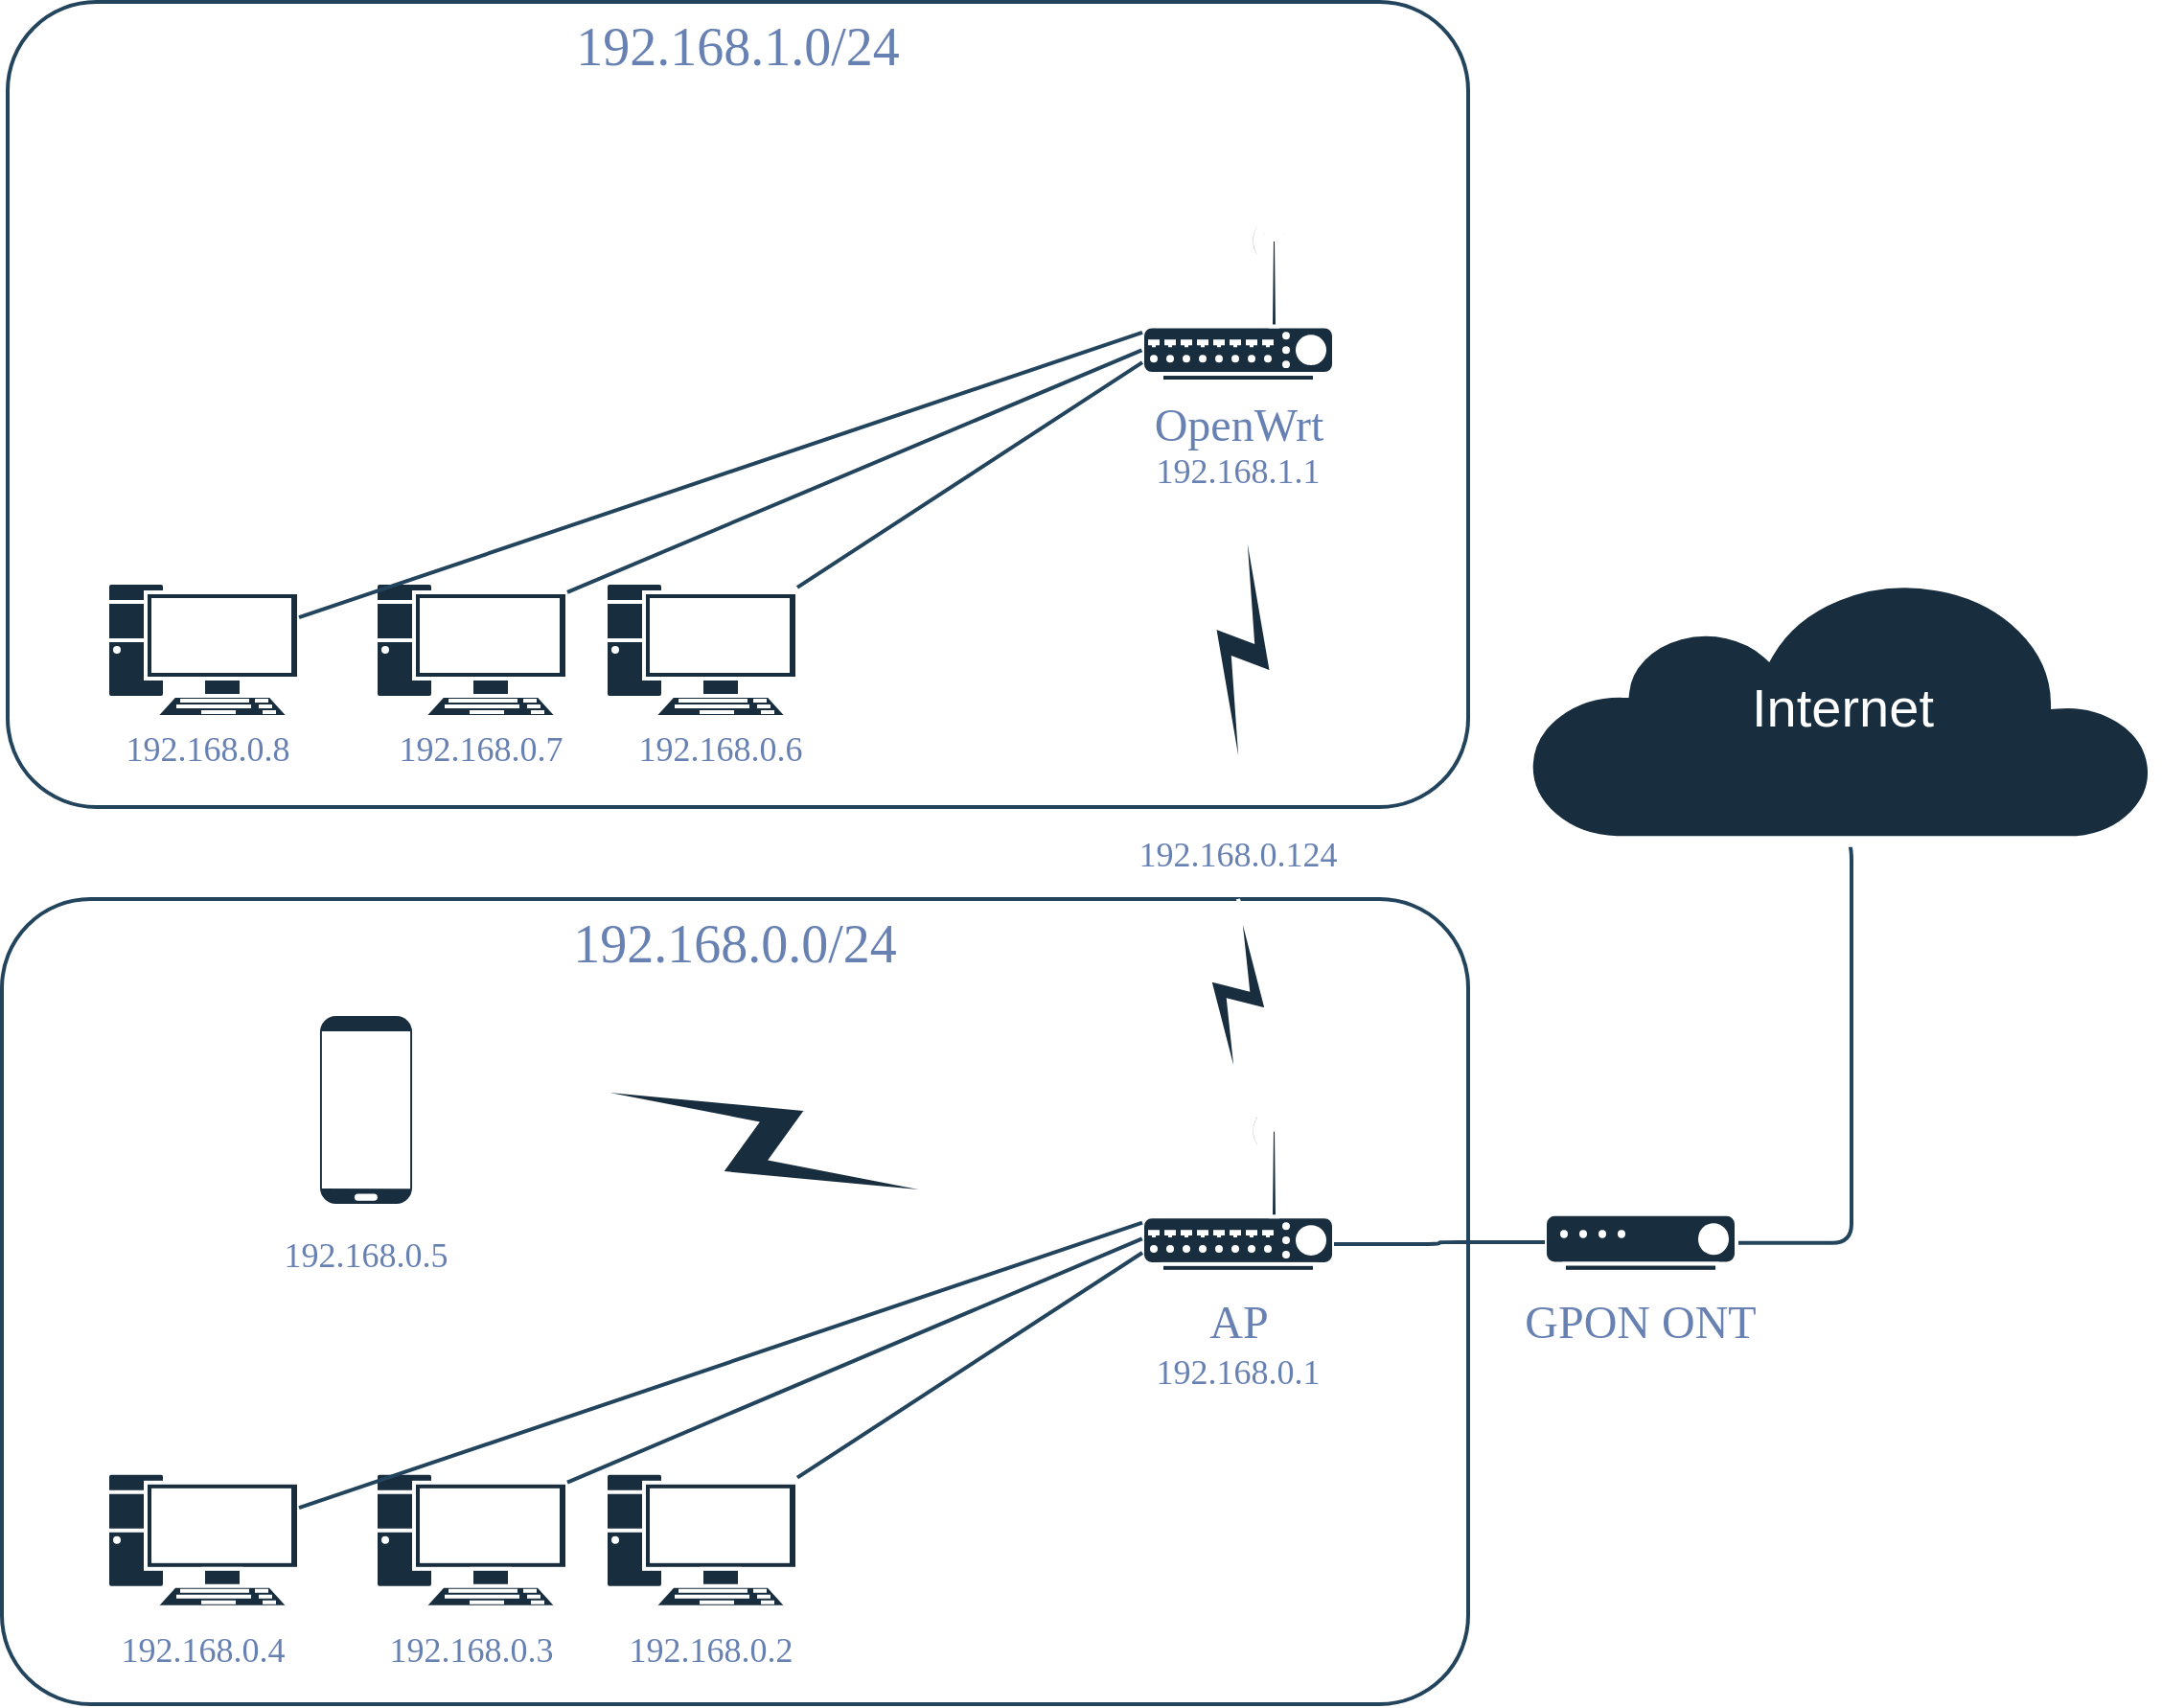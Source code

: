 <mxfile version="20.7.4" type="device"><diagram name="Page-1" id="bfe91b75-5d2c-26a0-9c1d-138518896778"><mxGraphModel dx="1938" dy="1034" grid="1" gridSize="10" guides="1" tooltips="1" connect="1" arrows="1" fold="1" page="1" pageScale="1" pageWidth="1100" pageHeight="850" background="none" math="0" shadow="0"><root><mxCell id="0"/><mxCell id="1" parent="0"/><mxCell id="7c3789c024ecab99-81" value="&lt;font color=&quot;#6881b3&quot;&gt;192.168.0.0/24&lt;/font&gt;" style="rounded=1;whiteSpace=wrap;html=1;shadow=0;comic=0;strokeColor=#23445D;strokeWidth=2;fillColor=none;fontFamily=Verdana;fontSize=28;fontColor=#FFFFFF;align=center;arcSize=11;verticalAlign=top;labelBackgroundColor=none;" parent="1" vertex="1"><mxGeometry x="75" y="930" width="765" height="420" as="geometry"/></mxCell><mxCell id="7c3789c024ecab99-79" value="&lt;font color=&quot;#6881b3&quot;&gt;192.168.1.0/24&lt;/font&gt;" style="rounded=1;whiteSpace=wrap;html=1;shadow=0;comic=0;strokeColor=#23445D;strokeWidth=2;fillColor=none;fontFamily=Verdana;fontSize=28;fontColor=#FFFFFF;align=center;arcSize=11;verticalAlign=top;labelBackgroundColor=none;" parent="1" vertex="1"><mxGeometry x="78" y="462" width="762" height="420" as="geometry"/></mxCell><mxCell id="7c3789c024ecab99-20" value="" style="fontColor=#FFFFFF;verticalAlign=top;verticalLabelPosition=bottom;labelPosition=center;align=center;html=1;fillColor=#182E3E;strokeColor=#FFFFFF;gradientDirection=north;strokeWidth=2;shape=mxgraph.networks.pc;rounded=1;shadow=0;comic=0;labelBackgroundColor=none;" parent="1" vertex="1"><mxGeometry x="130.0" y="765" width="100" height="70" as="geometry"/></mxCell><mxCell id="7c3789c024ecab99-21" value="" style="fontColor=#FFFFFF;verticalAlign=top;verticalLabelPosition=bottom;labelPosition=center;align=center;html=1;fillColor=#182E3E;strokeColor=#FFFFFF;gradientDirection=north;strokeWidth=2;shape=mxgraph.networks.pc;rounded=1;shadow=0;comic=0;labelBackgroundColor=none;" parent="1" vertex="1"><mxGeometry x="270.0" y="765" width="100" height="70" as="geometry"/></mxCell><mxCell id="7c3789c024ecab99-23" value="" style="fontColor=#FFFFFF;verticalAlign=top;verticalLabelPosition=bottom;labelPosition=center;align=center;html=1;fillColor=#182E3E;strokeColor=#FFFFFF;gradientDirection=north;strokeWidth=2;shape=mxgraph.networks.pc;rounded=1;shadow=0;comic=0;labelBackgroundColor=none;" parent="1" vertex="1"><mxGeometry x="390.0" y="765" width="100" height="70" as="geometry"/></mxCell><mxCell id="7c3789c024ecab99-30" value="" style="fontColor=#FFFFFF;verticalAlign=top;verticalLabelPosition=bottom;labelPosition=center;align=center;html=1;fillColor=#182E3E;strokeColor=#FFFFFF;gradientDirection=north;strokeWidth=2;shape=mxgraph.networks.wireless_hub;rounded=1;shadow=0;comic=0;labelBackgroundColor=none;" parent="1" vertex="1"><mxGeometry x="670.0" y="575" width="100" height="85" as="geometry"/></mxCell><mxCell id="7c3789c024ecab99-19" style="edgeStyle=none;html=1;labelBackgroundColor=none;endArrow=none;endFill=0;strokeWidth=2;fontFamily=Verdana;fontSize=15;fontColor=default;labelBorderColor=default;strokeColor=#23445D;rounded=1;" parent="1" source="7c3789c024ecab99-20" target="7c3789c024ecab99-30" edge="1"><mxGeometry relative="1" as="geometry"><mxPoint x="650.0" y="695" as="targetPoint"/></mxGeometry></mxCell><mxCell id="7c3789c024ecab99-22" style="edgeStyle=none;html=1;labelBackgroundColor=none;endArrow=none;endFill=0;strokeWidth=2;fontFamily=Verdana;fontSize=15;fontColor=default;labelBorderColor=default;strokeColor=#23445D;rounded=1;" parent="1" source="7c3789c024ecab99-23" target="7c3789c024ecab99-30" edge="1"><mxGeometry relative="1" as="geometry"/></mxCell><mxCell id="7c3789c024ecab99-34" value="" style="fontColor=#FFFFFF;verticalAlign=top;verticalLabelPosition=bottom;labelPosition=center;align=center;html=1;fillColor=#182E3E;strokeColor=#FFFFFF;gradientDirection=north;strokeWidth=2;shape=mxgraph.networks.pc;rounded=1;shadow=0;comic=0;labelBackgroundColor=none;" parent="1" vertex="1"><mxGeometry x="130.0" y="1229.412" width="100" height="70" as="geometry"/></mxCell><mxCell id="7c3789c024ecab99-35" value="" style="fontColor=#FFFFFF;verticalAlign=top;verticalLabelPosition=bottom;labelPosition=center;align=center;html=1;fillColor=#182E3E;strokeColor=#FFFFFF;gradientDirection=north;strokeWidth=2;shape=mxgraph.networks.pc;rounded=1;shadow=0;comic=0;labelBackgroundColor=none;" parent="1" vertex="1"><mxGeometry x="270.0" y="1229.412" width="100" height="70" as="geometry"/></mxCell><mxCell id="7c3789c024ecab99-37" value="" style="fontColor=#FFFFFF;verticalAlign=top;verticalLabelPosition=bottom;labelPosition=center;align=center;html=1;fillColor=#182E3E;strokeColor=#FFFFFF;gradientDirection=north;strokeWidth=2;shape=mxgraph.networks.pc;rounded=1;shadow=0;comic=0;labelBackgroundColor=none;" parent="1" vertex="1"><mxGeometry x="390.0" y="1229.412" width="100" height="70" as="geometry"/></mxCell><mxCell id="7c3789c024ecab99-51" style="edgeStyle=orthogonalEdgeStyle;html=1;labelBackgroundColor=none;endArrow=none;endFill=0;strokeWidth=2;fontFamily=Verdana;fontSize=15;fontColor=default;entryX=0.5;entryY=1;entryDx=0;entryDy=0;entryPerimeter=0;startArrow=none;labelBorderColor=#000000;shadow=0;backgroundOutline=0;strokeColor=#23445D;rounded=1;" parent="1" source="xczSXPua5Yef3PAiKRIS-36" target="7c3789c024ecab99-53" edge="1"><mxGeometry relative="1" as="geometry"><mxPoint x="1290" y="980" as="targetPoint"/><Array as="points"><mxPoint x="1040" y="1110"/><mxPoint x="1040" y="900"/></Array></mxGeometry></mxCell><mxCell id="7c3789c024ecab99-44" value="" style="fontColor=#FFFFFF;verticalAlign=top;verticalLabelPosition=bottom;labelPosition=center;align=center;html=1;fillColor=#182E3E;strokeColor=#FFFFFF;gradientDirection=north;strokeWidth=2;shape=mxgraph.networks.wireless_hub;rounded=1;shadow=0;comic=0;labelBackgroundColor=none;" parent="1" vertex="1"><mxGeometry x="670.0" y="1039.412" width="100" height="85" as="geometry"/></mxCell><mxCell id="7c3789c024ecab99-33" style="edgeStyle=none;html=1;labelBackgroundColor=none;endArrow=none;endFill=0;strokeWidth=2;fontFamily=Verdana;fontSize=15;fontColor=default;labelBorderColor=default;strokeColor=#23445D;rounded=1;" parent="1" source="7c3789c024ecab99-34" target="7c3789c024ecab99-44" edge="1"><mxGeometry relative="1" as="geometry"><mxPoint x="650.0" y="1159.412" as="targetPoint"/></mxGeometry></mxCell><mxCell id="7c3789c024ecab99-36" style="edgeStyle=none;html=1;labelBackgroundColor=none;endArrow=none;endFill=0;strokeWidth=2;fontFamily=Verdana;fontSize=15;fontColor=default;labelBorderColor=default;strokeColor=#23445D;rounded=1;" parent="1" source="7c3789c024ecab99-37" target="7c3789c024ecab99-44" edge="1"><mxGeometry relative="1" as="geometry"/></mxCell><mxCell id="7c3789c024ecab99-46" value="" style="fontColor=#FFFFFF;verticalAlign=top;verticalLabelPosition=bottom;labelPosition=center;align=center;html=1;fillColor=#182E3E;strokeColor=#FFFFFF;gradientDirection=north;strokeWidth=2;shape=mxgraph.networks.mobile;rounded=1;shadow=0;comic=0;labelBackgroundColor=none;" parent="1" vertex="1"><mxGeometry x="240.0" y="990.002" width="50" height="100" as="geometry"/></mxCell><mxCell id="7c3789c024ecab99-53" value="Internet" style="html=1;fillColor=#182E3E;strokeColor=#FFFFFF;gradientDirection=north;strokeWidth=2;shape=mxgraph.networks.cloud;fontColor=#FFFFFF;rounded=1;shadow=0;comic=0;align=center;fontSize=28;labelBackgroundColor=none;" parent="1" vertex="1"><mxGeometry x="870" y="760" width="330" height="140" as="geometry"/></mxCell><mxCell id="xczSXPua5Yef3PAiKRIS-18" value="" style="fontColor=#FFFFFF;verticalAlign=top;verticalLabelPosition=bottom;labelPosition=center;align=center;html=1;fillColor=#182E3E;strokeColor=#FFFFFF;gradientDirection=north;strokeWidth=2;shape=mxgraph.networks.pc;rounded=1;shadow=0;comic=0;labelBackgroundColor=none;" parent="1" vertex="1"><mxGeometry x="390.0" y="765" width="100" height="70" as="geometry"/></mxCell><mxCell id="xczSXPua5Yef3PAiKRIS-19" value="&lt;span style=&quot;color: rgb(104, 129, 179); font-family: Verdana; font-style: normal; font-variant-ligatures: normal; font-variant-caps: normal; font-weight: 400; letter-spacing: normal; orphans: 2; text-indent: 0px; text-transform: none; widows: 2; word-spacing: 0px; -webkit-text-stroke-width: 0px; text-decoration-thickness: initial; text-decoration-style: initial; text-decoration-color: initial; float: none; display: inline !important;&quot;&gt;&lt;font style=&quot;font-size: 18px;&quot;&gt;192.168.0.2&lt;/font&gt;&lt;/span&gt;" style="text;whiteSpace=wrap;html=1;align=center;fillColor=none;labelBackgroundColor=none;fontColor=#FFFFFF;rounded=1;" parent="1" vertex="1"><mxGeometry x="380" y="1305" width="130" height="25.59" as="geometry"/></mxCell><mxCell id="xczSXPua5Yef3PAiKRIS-20" value="&lt;span style=&quot;color: rgb(104, 129, 179); font-family: Verdana; font-style: normal; font-variant-ligatures: normal; font-variant-caps: normal; font-weight: 400; letter-spacing: normal; orphans: 2; text-indent: 0px; text-transform: none; widows: 2; word-spacing: 0px; -webkit-text-stroke-width: 0px; text-decoration-thickness: initial; text-decoration-style: initial; text-decoration-color: initial; float: none; display: inline !important;&quot;&gt;&lt;font style=&quot;font-size: 18px;&quot;&gt;192.168.0.3&lt;/font&gt;&lt;/span&gt;" style="text;whiteSpace=wrap;html=1;align=center;labelBackgroundColor=none;fontColor=#FFFFFF;rounded=1;" parent="1" vertex="1"><mxGeometry x="255" y="1305" width="130" height="25.59" as="geometry"/></mxCell><mxCell id="xczSXPua5Yef3PAiKRIS-21" value="&lt;span style=&quot;color: rgb(104, 129, 179); font-family: Verdana; font-style: normal; font-variant-ligatures: normal; font-variant-caps: normal; font-weight: 400; letter-spacing: normal; orphans: 2; text-indent: 0px; text-transform: none; widows: 2; word-spacing: 0px; -webkit-text-stroke-width: 0px; text-decoration-thickness: initial; text-decoration-style: initial; text-decoration-color: initial; float: none; display: inline !important;&quot;&gt;&lt;font style=&quot;font-size: 18px;&quot;&gt;192.168.0.4&lt;/font&gt;&lt;/span&gt;" style="text;whiteSpace=wrap;html=1;align=center;labelBackgroundColor=none;fontColor=#FFFFFF;rounded=1;" parent="1" vertex="1"><mxGeometry x="115" y="1305" width="130" height="25.59" as="geometry"/></mxCell><mxCell id="xczSXPua5Yef3PAiKRIS-22" value="&lt;span style=&quot;color: rgb(104, 129, 179); font-family: Verdana; font-style: normal; font-variant-ligatures: normal; font-variant-caps: normal; font-weight: 400; letter-spacing: normal; orphans: 2; text-indent: 0px; text-transform: none; widows: 2; word-spacing: 0px; -webkit-text-stroke-width: 0px; text-decoration-thickness: initial; text-decoration-style: initial; text-decoration-color: initial; float: none; display: inline !important;&quot;&gt;&lt;font style=&quot;font-size: 18px;&quot;&gt;192.168.0.6&lt;/font&gt;&lt;/span&gt;" style="text;whiteSpace=wrap;html=1;align=center;labelBackgroundColor=none;fontColor=#FFFFFF;rounded=1;" parent="1" vertex="1"><mxGeometry x="385" y="835" width="130" height="25.59" as="geometry"/></mxCell><mxCell id="xczSXPua5Yef3PAiKRIS-23" value="&lt;span style=&quot;color: rgb(104, 129, 179); font-family: Verdana; font-style: normal; font-variant-ligatures: normal; font-variant-caps: normal; font-weight: 400; letter-spacing: normal; orphans: 2; text-indent: 0px; text-transform: none; widows: 2; word-spacing: 0px; -webkit-text-stroke-width: 0px; text-decoration-thickness: initial; text-decoration-style: initial; text-decoration-color: initial; float: none; display: inline !important;&quot;&gt;&lt;font style=&quot;font-size: 18px;&quot;&gt;192.168.0.7&lt;/font&gt;&lt;/span&gt;" style="text;whiteSpace=wrap;html=1;align=center;labelBackgroundColor=none;fontColor=#FFFFFF;rounded=1;" parent="1" vertex="1"><mxGeometry x="260" y="835" width="130" height="25.59" as="geometry"/></mxCell><mxCell id="xczSXPua5Yef3PAiKRIS-24" value="&lt;span style=&quot;color: rgb(104, 129, 179); font-family: Verdana; font-style: normal; font-variant-ligatures: normal; font-variant-caps: normal; font-weight: 400; letter-spacing: normal; orphans: 2; text-indent: 0px; text-transform: none; widows: 2; word-spacing: 0px; -webkit-text-stroke-width: 0px; text-decoration-thickness: initial; text-decoration-style: initial; text-decoration-color: initial; float: none; display: inline !important;&quot;&gt;&lt;font style=&quot;font-size: 18px;&quot;&gt;192.168.0.8&lt;/font&gt;&lt;/span&gt;" style="text;whiteSpace=wrap;html=1;align=center;labelBackgroundColor=none;fontColor=#FFFFFF;rounded=1;" parent="1" vertex="1"><mxGeometry x="115" y="835" width="135" height="25" as="geometry"/></mxCell><mxCell id="xczSXPua5Yef3PAiKRIS-25" value="&lt;span style=&quot;color: rgb(104, 129, 179); font-family: Verdana; font-style: normal; font-variant-ligatures: normal; font-variant-caps: normal; font-weight: 400; letter-spacing: normal; orphans: 2; text-indent: 0px; text-transform: none; widows: 2; word-spacing: 0px; -webkit-text-stroke-width: 0px; text-decoration-thickness: initial; text-decoration-style: initial; text-decoration-color: initial; float: none; display: inline !important;&quot;&gt;&lt;font style=&quot;font-size: 18px;&quot;&gt;192.168.0.5&lt;/font&gt;&lt;/span&gt;" style="text;whiteSpace=wrap;html=1;align=center;labelBackgroundColor=none;fontColor=#FFFFFF;rounded=1;" parent="1" vertex="1"><mxGeometry x="200" y="1098.82" width="130" height="25.59" as="geometry"/></mxCell><mxCell id="xczSXPua5Yef3PAiKRIS-28" value="&lt;span style=&quot;color: rgb(104, 129, 179); font-family: Verdana; font-style: normal; font-variant-ligatures: normal; font-variant-caps: normal; font-weight: 400; letter-spacing: normal; orphans: 2; text-indent: 0px; text-transform: none; widows: 2; word-spacing: 0px; -webkit-text-stroke-width: 0px; text-decoration-thickness: initial; text-decoration-style: initial; text-decoration-color: initial; float: none; display: inline !important;&quot;&gt;&lt;font style=&quot;font-size: 18px;&quot;&gt;192.168.1.1&lt;/font&gt;&lt;/span&gt;" style="text;whiteSpace=wrap;html=1;align=center;labelBackgroundColor=none;fontColor=#FFFFFF;rounded=1;" parent="1" vertex="1"><mxGeometry x="655" y="690.0" width="130" height="25.59" as="geometry"/></mxCell><mxCell id="xczSXPua5Yef3PAiKRIS-29" value="&lt;span style=&quot;color: rgb(104, 129, 179); font-family: Verdana; font-style: normal; font-variant-ligatures: normal; font-variant-caps: normal; font-weight: 400; letter-spacing: normal; orphans: 2; text-indent: 0px; text-transform: none; widows: 2; word-spacing: 0px; -webkit-text-stroke-width: 0px; text-decoration-thickness: initial; text-decoration-style: initial; text-decoration-color: initial; float: none; display: inline !important;&quot;&gt;&lt;font style=&quot;font-size: 18px;&quot;&gt;192.168.0.124&lt;/font&gt;&lt;/span&gt;" style="text;whiteSpace=wrap;html=1;align=center;labelBackgroundColor=none;fontColor=#FFFFFF;rounded=1;" parent="1" vertex="1"><mxGeometry x="655" y="890.0" width="130" height="25.59" as="geometry"/></mxCell><mxCell id="xczSXPua5Yef3PAiKRIS-31" style="edgeStyle=none;html=1;labelBackgroundColor=none;endArrow=none;endFill=0;strokeWidth=2;fontFamily=Verdana;fontSize=15;fontColor=default;exitX=1;exitY=0.07;exitDx=0;exitDy=0;exitPerimeter=0;entryX=-0.001;entryY=0.797;entryDx=0;entryDy=0;entryPerimeter=0;labelBorderColor=default;strokeColor=#23445D;rounded=1;" parent="1" source="7c3789c024ecab99-35" target="7c3789c024ecab99-44" edge="1"><mxGeometry relative="1" as="geometry"><mxPoint x="490" y="1217" as="sourcePoint"/><mxPoint x="670" y="1100.001" as="targetPoint"/></mxGeometry></mxCell><mxCell id="xczSXPua5Yef3PAiKRIS-32" style="edgeStyle=none;html=1;labelBackgroundColor=none;endArrow=none;endFill=0;strokeWidth=2;fontFamily=Verdana;fontSize=15;fontColor=default;exitX=1;exitY=0.07;exitDx=0;exitDy=0;exitPerimeter=0;entryX=-0.003;entryY=0.808;entryDx=0;entryDy=0;entryPerimeter=0;labelBorderColor=default;strokeColor=#23445D;rounded=1;" parent="1" source="7c3789c024ecab99-21" target="7c3789c024ecab99-30" edge="1"><mxGeometry relative="1" as="geometry"><mxPoint x="370.0" y="774.312" as="sourcePoint"/><mxPoint x="670" y="640" as="targetPoint"/></mxGeometry></mxCell><mxCell id="xczSXPua5Yef3PAiKRIS-35" value="&lt;span style=&quot;color: rgb(104, 129, 179); font-family: Verdana; font-style: normal; font-variant-ligatures: normal; font-variant-caps: normal; font-weight: 400; letter-spacing: normal; orphans: 2; text-indent: 0px; text-transform: none; widows: 2; word-spacing: 0px; -webkit-text-stroke-width: 0px; text-decoration-thickness: initial; text-decoration-style: initial; text-decoration-color: initial; float: none; font-size: 24px; display: inline !important;&quot;&gt;&lt;font style=&quot;font-size: 24px;&quot;&gt;OpenWrt&lt;/font&gt;&lt;/span&gt;" style="text;whiteSpace=wrap;html=1;align=center;fontSize=24;labelBackgroundColor=none;fontColor=#FFFFFF;rounded=1;" parent="1" vertex="1"><mxGeometry x="702.5" y="662" width="35" height="20" as="geometry"/></mxCell><mxCell id="xczSXPua5Yef3PAiKRIS-36" value="" style="fontColor=#FFFFFF;verticalAlign=top;verticalLabelPosition=bottom;labelPosition=center;align=center;html=1;outlineConnect=0;fillColor=#182E3E;strokeColor=#FFFFFF;gradientDirection=north;strokeWidth=2;shape=mxgraph.networks.modem;fontSize=24;labelBackgroundColor=none;rounded=1;" parent="1" vertex="1"><mxGeometry x="880" y="1094.41" width="100" height="30" as="geometry"/></mxCell><mxCell id="xczSXPua5Yef3PAiKRIS-37" value="" style="edgeStyle=orthogonalEdgeStyle;html=1;labelBackgroundColor=none;endArrow=none;endFill=0;strokeWidth=2;fontFamily=Verdana;fontSize=15;fontColor=default;labelBorderColor=default;strokeColor=#23445D;rounded=1;" parent="1" source="7c3789c024ecab99-44" target="xczSXPua5Yef3PAiKRIS-36" edge="1"><mxGeometry relative="1" as="geometry"><mxPoint x="1035" y="900" as="targetPoint"/><Array as="points"><mxPoint x="825" y="1110"/><mxPoint x="825" y="1109"/></Array><mxPoint x="770.0" y="1110.043" as="sourcePoint"/></mxGeometry></mxCell><mxCell id="xczSXPua5Yef3PAiKRIS-39" value="&lt;span style=&quot;color: rgb(104, 129, 179); font-family: Verdana; font-style: normal; font-variant-ligatures: normal; font-variant-caps: normal; font-weight: 400; letter-spacing: normal; orphans: 2; text-indent: 0px; text-transform: none; widows: 2; word-spacing: 0px; -webkit-text-stroke-width: 0px; text-decoration-thickness: initial; text-decoration-style: initial; text-decoration-color: initial; float: none; font-size: 24px; display: inline !important;&quot;&gt;&lt;font style=&quot;font-size: 24px;&quot;&gt;GPON ONT&lt;/font&gt;&lt;/span&gt;" style="text;whiteSpace=wrap;html=1;align=center;fontSize=24;fillColor=none;fillStyle=auto;labelBackgroundColor=none;fontColor=#FFFFFF;rounded=1;" parent="1" vertex="1"><mxGeometry x="860" y="1130" width="140" height="40" as="geometry"/></mxCell><mxCell id="xczSXPua5Yef3PAiKRIS-40" value="&lt;span style=&quot;color: rgb(104, 129, 179); font-family: Verdana; font-style: normal; font-variant-ligatures: normal; font-variant-caps: normal; font-weight: 400; letter-spacing: normal; orphans: 2; text-indent: 0px; text-transform: none; widows: 2; word-spacing: 0px; -webkit-text-stroke-width: 0px; text-decoration-thickness: initial; text-decoration-style: initial; text-decoration-color: initial; float: none; font-size: 24px; display: inline !important;&quot;&gt;&lt;font style=&quot;font-size: 24px;&quot;&gt;AP&lt;/font&gt;&lt;/span&gt;" style="text;whiteSpace=wrap;html=1;align=center;fontSize=24;labelBackgroundColor=none;fontColor=#FFFFFF;rounded=1;" parent="1" vertex="1"><mxGeometry x="702.5" y="1130" width="35" height="20" as="geometry"/></mxCell><mxCell id="xczSXPua5Yef3PAiKRIS-41" value="&lt;span style=&quot;color: rgb(104, 129, 179); font-family: Verdana; font-style: normal; font-variant-ligatures: normal; font-variant-caps: normal; font-weight: 400; letter-spacing: normal; orphans: 2; text-indent: 0px; text-transform: none; widows: 2; word-spacing: 0px; -webkit-text-stroke-width: 0px; text-decoration-thickness: initial; text-decoration-style: initial; text-decoration-color: initial; float: none; display: inline !important;&quot;&gt;&lt;font style=&quot;font-size: 18px;&quot;&gt;192.168.0.1&lt;/font&gt;&lt;/span&gt;" style="text;whiteSpace=wrap;html=1;align=center;labelBackgroundColor=none;fontColor=#FFFFFF;rounded=1;" parent="1" vertex="1"><mxGeometry x="655" y="1160.0" width="130" height="25.59" as="geometry"/></mxCell><mxCell id="V4cnGWBK7C8u2wYSZ1zk-2" value="" style="fontColor=#FFFFFF;verticalAlign=top;verticalLabelPosition=bottom;labelPosition=center;align=center;html=1;outlineConnect=0;fillColor=#182E3E;strokeColor=#FFFFFF;gradientDirection=north;strokeWidth=2;shape=mxgraph.networks.comm_link;labelBackgroundColor=none;rounded=1;" parent="1" vertex="1"><mxGeometry x="707.5" y="725" width="30" height="150" as="geometry"/></mxCell><mxCell id="V4cnGWBK7C8u2wYSZ1zk-3" value="" style="fontColor=#FFFFFF;verticalAlign=top;verticalLabelPosition=bottom;labelPosition=center;align=center;html=1;outlineConnect=0;fillColor=#182E3E;strokeColor=#FFFFFF;gradientDirection=north;strokeWidth=2;shape=mxgraph.networks.comm_link;labelBackgroundColor=none;rounded=1;" parent="1" vertex="1"><mxGeometry x="705" y="930" width="30" height="100" as="geometry"/></mxCell><mxCell id="V4cnGWBK7C8u2wYSZ1zk-4" value="" style="fontColor=#FFFFFF;verticalAlign=top;verticalLabelPosition=bottom;labelPosition=center;align=center;html=1;outlineConnect=0;fillColor=#182E3E;strokeColor=#FFFFFF;gradientDirection=north;strokeWidth=2;shape=mxgraph.networks.comm_link;rotation=105;rounded=1;labelBackgroundColor=none;" parent="1" vertex="1"><mxGeometry x="450" y="942.5" width="45" height="227.5" as="geometry"/></mxCell></root></mxGraphModel></diagram></mxfile>